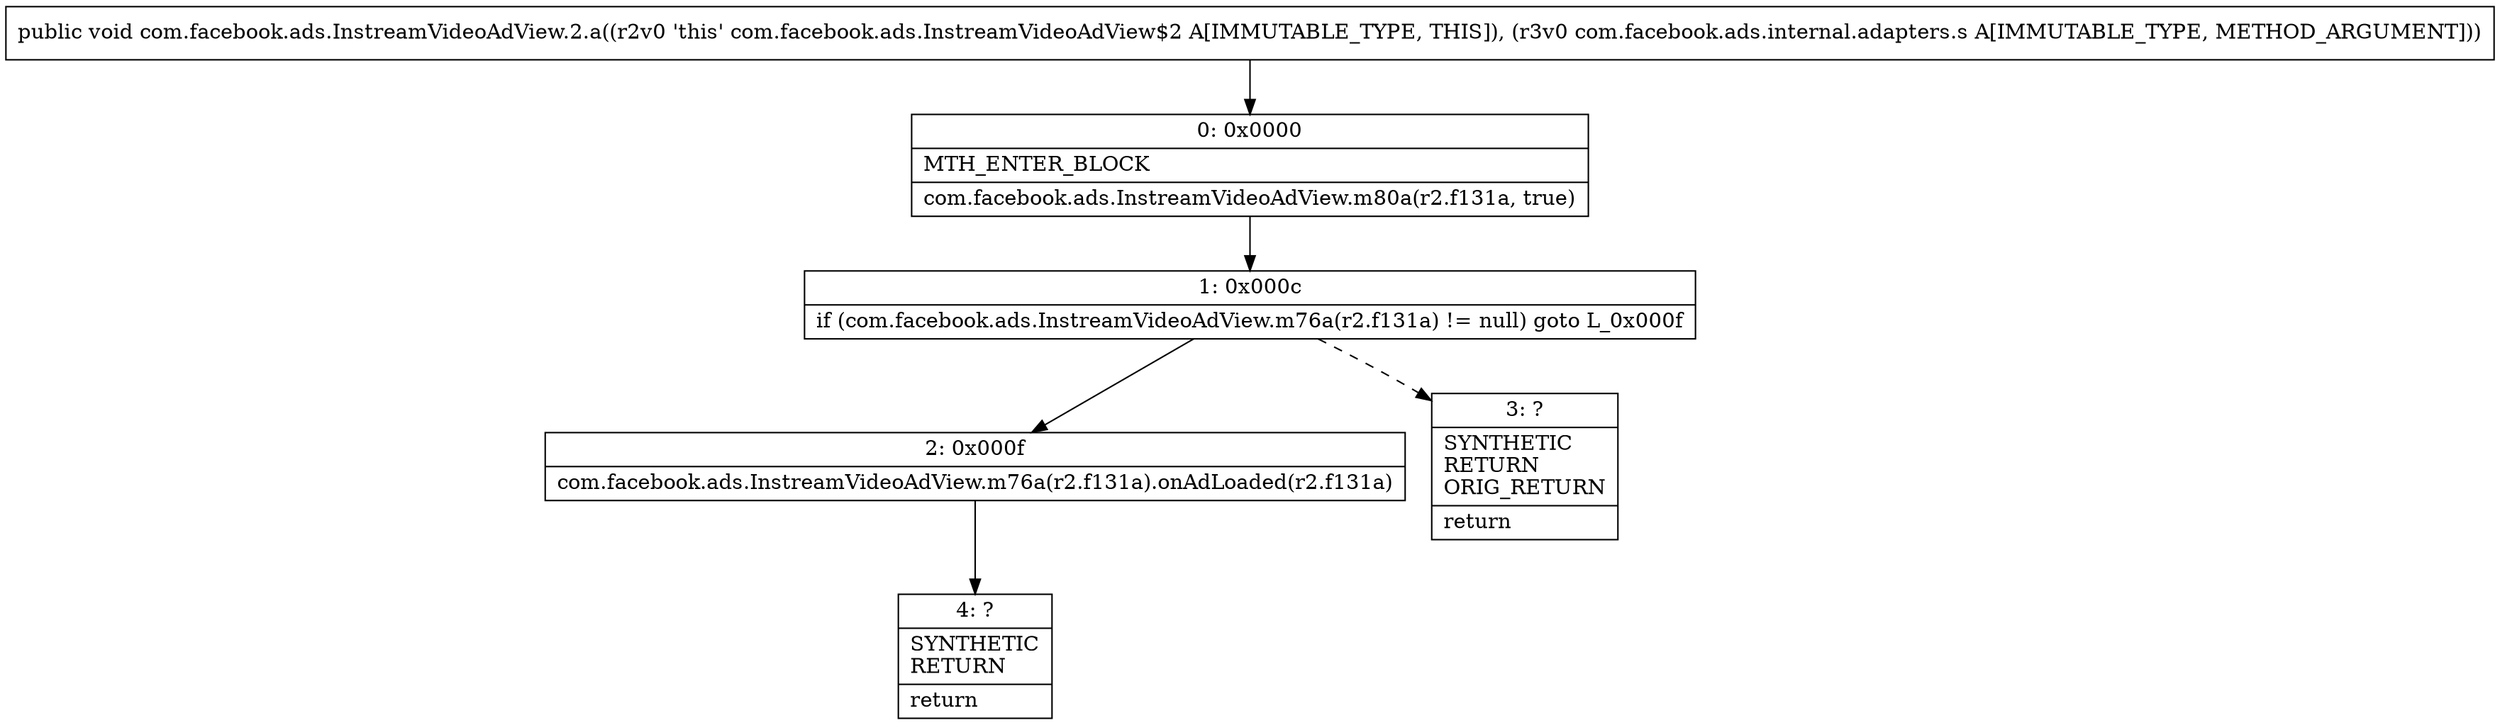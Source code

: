 digraph "CFG forcom.facebook.ads.InstreamVideoAdView.2.a(Lcom\/facebook\/ads\/internal\/adapters\/s;)V" {
Node_0 [shape=record,label="{0\:\ 0x0000|MTH_ENTER_BLOCK\l|com.facebook.ads.InstreamVideoAdView.m80a(r2.f131a, true)\l}"];
Node_1 [shape=record,label="{1\:\ 0x000c|if (com.facebook.ads.InstreamVideoAdView.m76a(r2.f131a) != null) goto L_0x000f\l}"];
Node_2 [shape=record,label="{2\:\ 0x000f|com.facebook.ads.InstreamVideoAdView.m76a(r2.f131a).onAdLoaded(r2.f131a)\l}"];
Node_3 [shape=record,label="{3\:\ ?|SYNTHETIC\lRETURN\lORIG_RETURN\l|return\l}"];
Node_4 [shape=record,label="{4\:\ ?|SYNTHETIC\lRETURN\l|return\l}"];
MethodNode[shape=record,label="{public void com.facebook.ads.InstreamVideoAdView.2.a((r2v0 'this' com.facebook.ads.InstreamVideoAdView$2 A[IMMUTABLE_TYPE, THIS]), (r3v0 com.facebook.ads.internal.adapters.s A[IMMUTABLE_TYPE, METHOD_ARGUMENT])) }"];
MethodNode -> Node_0;
Node_0 -> Node_1;
Node_1 -> Node_2;
Node_1 -> Node_3[style=dashed];
Node_2 -> Node_4;
}

